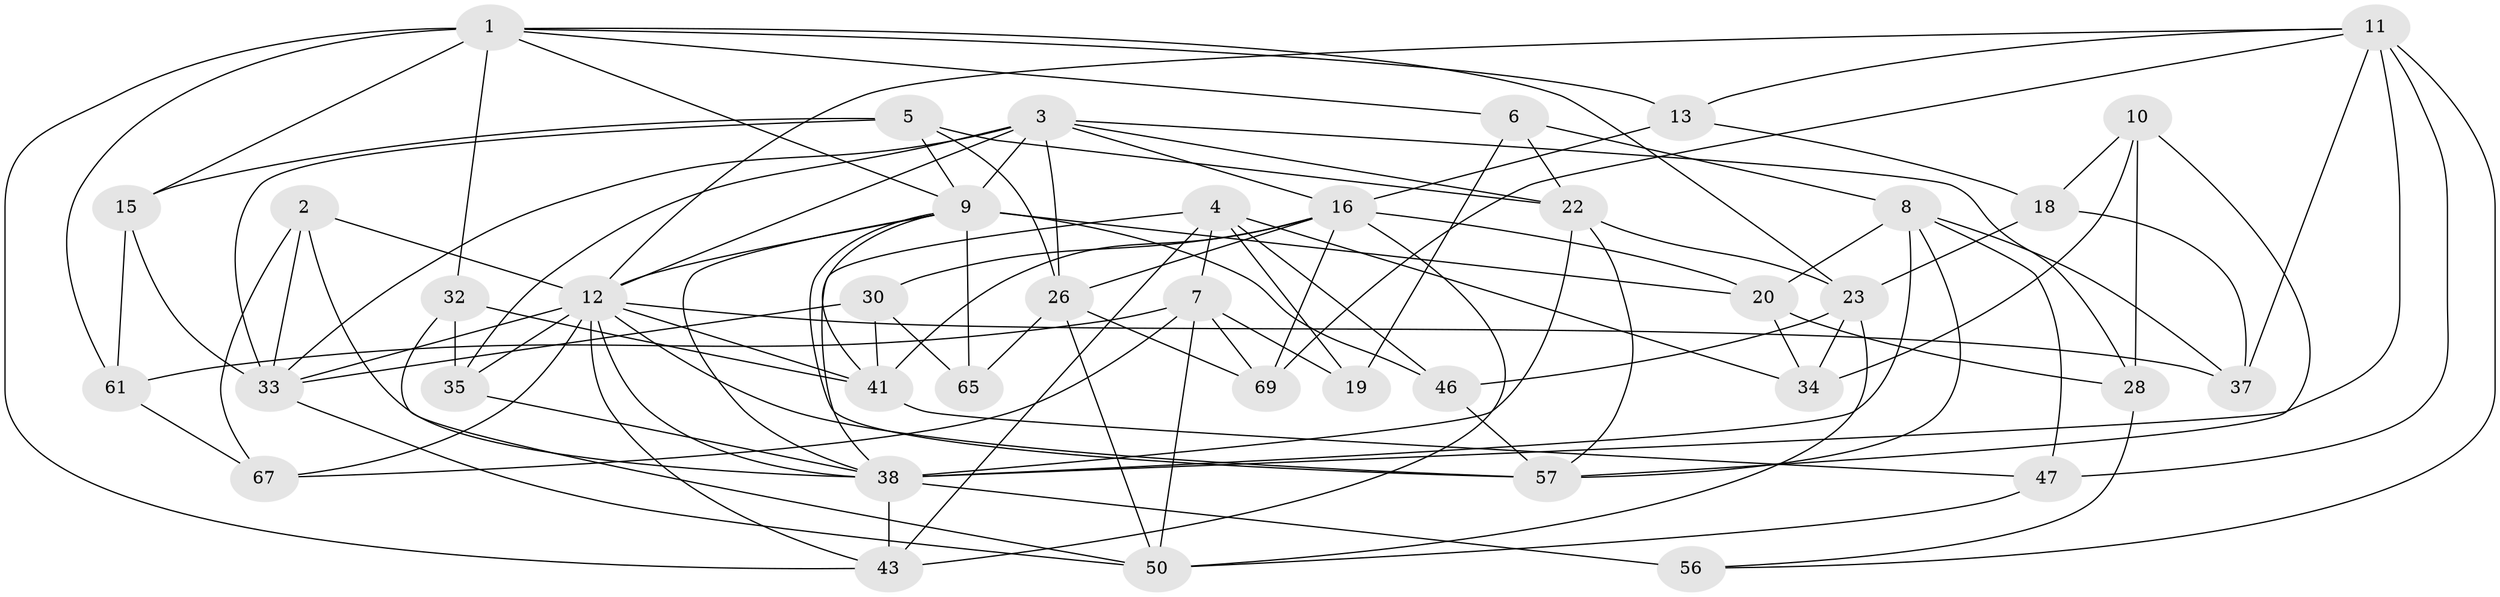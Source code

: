 // original degree distribution, {4: 1.0}
// Generated by graph-tools (version 1.1) at 2025/16/03/09/25 04:16:19]
// undirected, 40 vertices, 108 edges
graph export_dot {
graph [start="1"]
  node [color=gray90,style=filled];
  1 [super="+29+24"];
  2;
  3 [super="+53+73"];
  4 [super="+14"];
  5 [super="+59"];
  6;
  7 [super="+58"];
  8 [super="+17"];
  9 [super="+51+27+49"];
  10;
  11 [super="+75+52"];
  12 [super="+21"];
  13;
  15;
  16 [super="+44"];
  18;
  19;
  20 [super="+64"];
  22 [super="+42"];
  23 [super="+77+45"];
  26 [super="+48"];
  28;
  30;
  32;
  33 [super="+79+66"];
  34;
  35;
  37;
  38 [super="+39+40"];
  41 [super="+76"];
  43 [super="+60"];
  46 [super="+54"];
  47;
  50 [super="+70"];
  56;
  57 [super="+68"];
  61;
  65;
  67;
  69;
  1 -- 61;
  1 -- 32;
  1 -- 13;
  1 -- 9;
  1 -- 23;
  1 -- 43;
  1 -- 6;
  1 -- 15;
  2 -- 67;
  2 -- 12;
  2 -- 38;
  2 -- 33;
  3 -- 28;
  3 -- 22;
  3 -- 35;
  3 -- 33;
  3 -- 16;
  3 -- 26;
  3 -- 9;
  3 -- 12;
  4 -- 34;
  4 -- 7;
  4 -- 38 [weight=2];
  4 -- 19 [weight=2];
  4 -- 43;
  4 -- 46;
  5 -- 26;
  5 -- 33 [weight=2];
  5 -- 9;
  5 -- 22;
  5 -- 15;
  6 -- 19;
  6 -- 22;
  6 -- 8;
  7 -- 61;
  7 -- 69;
  7 -- 19;
  7 -- 67;
  7 -- 50;
  8 -- 57;
  8 -- 20;
  8 -- 37;
  8 -- 47;
  8 -- 38;
  9 -- 20 [weight=2];
  9 -- 65 [weight=2];
  9 -- 46 [weight=3];
  9 -- 57;
  9 -- 38;
  9 -- 41;
  9 -- 12;
  10 -- 18;
  10 -- 28;
  10 -- 34;
  10 -- 57;
  11 -- 69;
  11 -- 47;
  11 -- 38 [weight=2];
  11 -- 37;
  11 -- 56;
  11 -- 13;
  11 -- 12;
  12 -- 35;
  12 -- 41;
  12 -- 38;
  12 -- 33;
  12 -- 67;
  12 -- 37;
  12 -- 43;
  12 -- 57;
  13 -- 18;
  13 -- 16;
  15 -- 61;
  15 -- 33;
  16 -- 30;
  16 -- 43;
  16 -- 69;
  16 -- 41;
  16 -- 26;
  16 -- 20;
  18 -- 37;
  18 -- 23;
  20 -- 34;
  20 -- 28;
  22 -- 57;
  22 -- 38;
  22 -- 23;
  23 -- 34;
  23 -- 50;
  23 -- 46;
  26 -- 50;
  26 -- 65;
  26 -- 69;
  28 -- 56;
  30 -- 65;
  30 -- 41;
  30 -- 33;
  32 -- 50;
  32 -- 35;
  32 -- 41;
  33 -- 50;
  35 -- 38;
  38 -- 56 [weight=2];
  38 -- 43 [weight=2];
  41 -- 47;
  46 -- 57;
  47 -- 50;
  61 -- 67;
}
